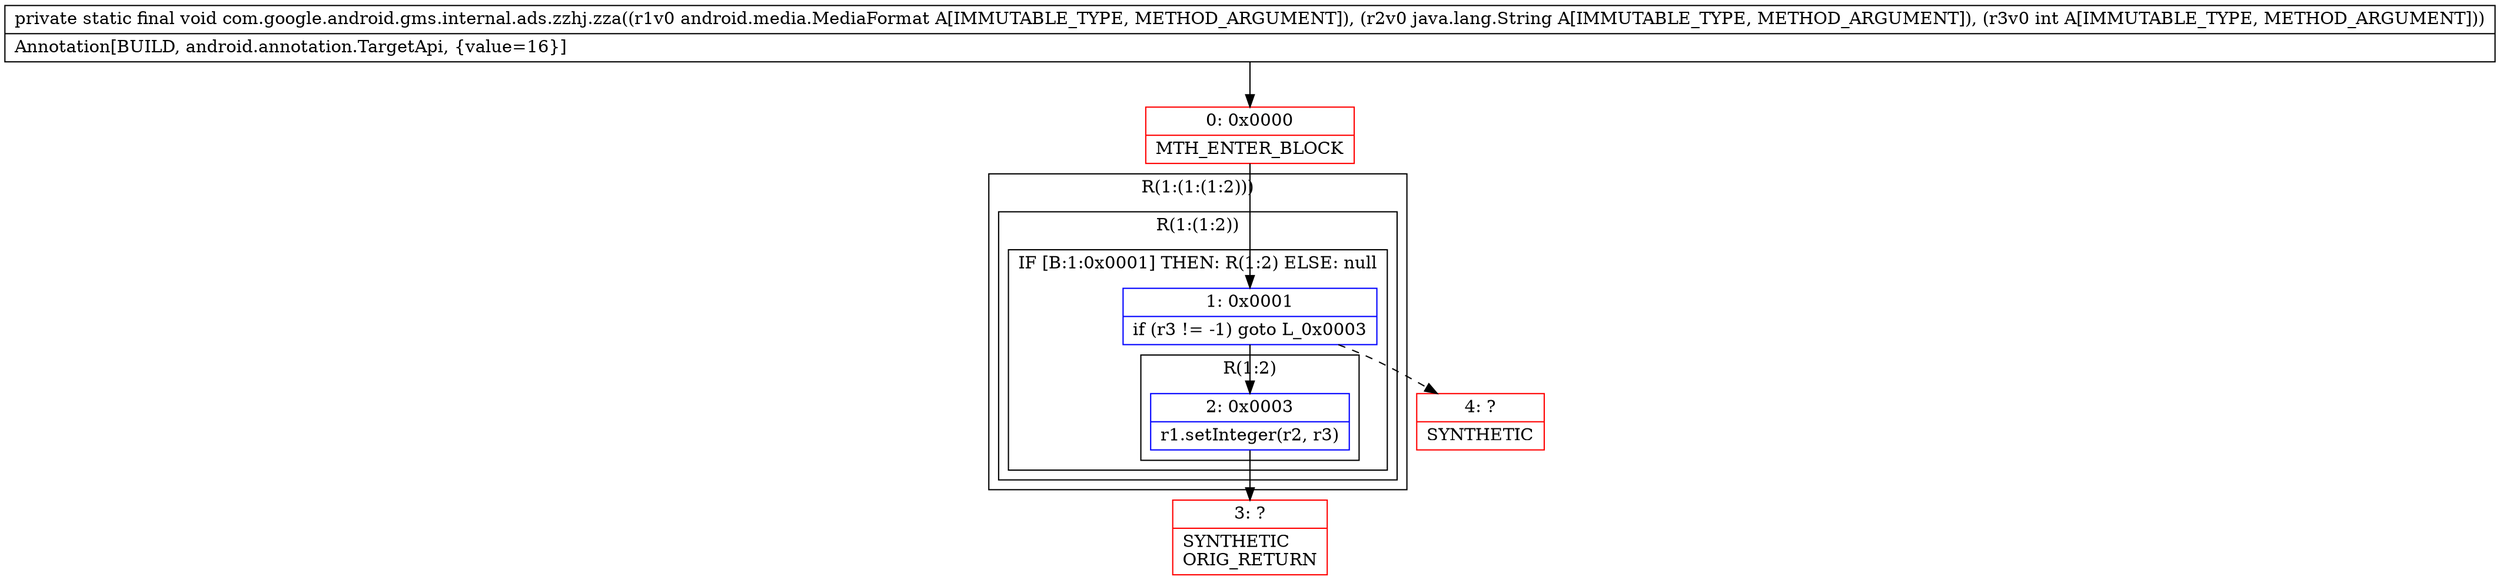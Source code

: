 digraph "CFG forcom.google.android.gms.internal.ads.zzhj.zza(Landroid\/media\/MediaFormat;Ljava\/lang\/String;I)V" {
subgraph cluster_Region_1207426080 {
label = "R(1:(1:(1:2)))";
node [shape=record,color=blue];
subgraph cluster_Region_401769828 {
label = "R(1:(1:2))";
node [shape=record,color=blue];
subgraph cluster_IfRegion_818289361 {
label = "IF [B:1:0x0001] THEN: R(1:2) ELSE: null";
node [shape=record,color=blue];
Node_1 [shape=record,label="{1\:\ 0x0001|if (r3 != \-1) goto L_0x0003\l}"];
subgraph cluster_Region_1285753314 {
label = "R(1:2)";
node [shape=record,color=blue];
Node_2 [shape=record,label="{2\:\ 0x0003|r1.setInteger(r2, r3)\l}"];
}
}
}
}
Node_0 [shape=record,color=red,label="{0\:\ 0x0000|MTH_ENTER_BLOCK\l}"];
Node_3 [shape=record,color=red,label="{3\:\ ?|SYNTHETIC\lORIG_RETURN\l}"];
Node_4 [shape=record,color=red,label="{4\:\ ?|SYNTHETIC\l}"];
MethodNode[shape=record,label="{private static final void com.google.android.gms.internal.ads.zzhj.zza((r1v0 android.media.MediaFormat A[IMMUTABLE_TYPE, METHOD_ARGUMENT]), (r2v0 java.lang.String A[IMMUTABLE_TYPE, METHOD_ARGUMENT]), (r3v0 int A[IMMUTABLE_TYPE, METHOD_ARGUMENT]))  | Annotation[BUILD, android.annotation.TargetApi, \{value=16\}]\l}"];
MethodNode -> Node_0;
Node_1 -> Node_2;
Node_1 -> Node_4[style=dashed];
Node_2 -> Node_3;
Node_0 -> Node_1;
}

